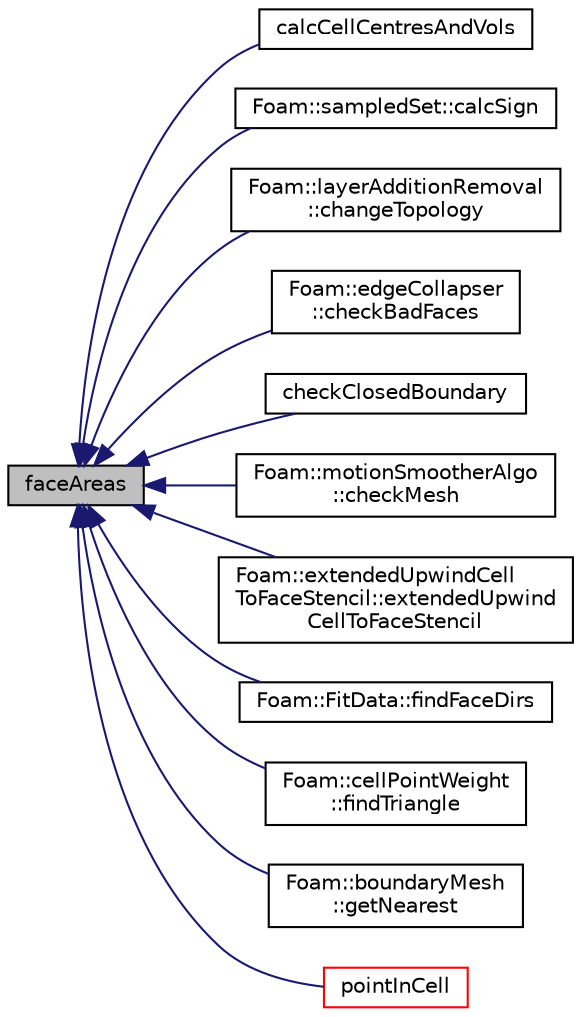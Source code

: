 digraph "faceAreas"
{
  bgcolor="transparent";
  edge [fontname="Helvetica",fontsize="10",labelfontname="Helvetica",labelfontsize="10"];
  node [fontname="Helvetica",fontsize="10",shape=record];
  rankdir="LR";
  Node1 [label="faceAreas",height=0.2,width=0.4,color="black", fillcolor="grey75", style="filled", fontcolor="black"];
  Node1 -> Node2 [dir="back",color="midnightblue",fontsize="10",style="solid",fontname="Helvetica"];
  Node2 [label="calcCellCentresAndVols",height=0.2,width=0.4,color="black",URL="$a01956.html#a89729710e3c8283ad5d8b964f8fa3b72",tooltip="Calculate cell centres and volumes. "];
  Node1 -> Node3 [dir="back",color="midnightblue",fontsize="10",style="solid",fontname="Helvetica"];
  Node3 [label="Foam::sampledSet::calcSign",height=0.2,width=0.4,color="black",URL="$a02217.html#a3e5c020929382da5ea264321516c8813",tooltip="Calculates inproduct of face normal and vector sample-face centre. "];
  Node1 -> Node4 [dir="back",color="midnightblue",fontsize="10",style="solid",fontname="Helvetica"];
  Node4 [label="Foam::layerAdditionRemoval\l::changeTopology",height=0.2,width=0.4,color="black",URL="$a01266.html#a068d5efab18f428fe0fd6c1e962420a2",tooltip="Check for topology change. "];
  Node1 -> Node5 [dir="back",color="midnightblue",fontsize="10",style="solid",fontname="Helvetica"];
  Node5 [label="Foam::edgeCollapser\l::checkBadFaces",height=0.2,width=0.4,color="black",URL="$a00607.html#ac8799ef831797562ced3caff8ced610c",tooltip="Calls motionSmoother::checkMesh and returns a set of bad faces. "];
  Node1 -> Node6 [dir="back",color="midnightblue",fontsize="10",style="solid",fontname="Helvetica"];
  Node6 [label="checkClosedBoundary",height=0.2,width=0.4,color="black",URL="$a01956.html#ab9a4a904993b10152f93d036a920d20c",tooltip="Check boundary for closedness. "];
  Node1 -> Node7 [dir="back",color="midnightblue",fontsize="10",style="solid",fontname="Helvetica"];
  Node7 [label="Foam::motionSmootherAlgo\l::checkMesh",height=0.2,width=0.4,color="black",URL="$a01521.html#a078476cf74c48ec612d310bebc06f0f0",tooltip="Check (subset of mesh including baffles) with mesh settings. "];
  Node1 -> Node8 [dir="back",color="midnightblue",fontsize="10",style="solid",fontname="Helvetica"];
  Node8 [label="Foam::extendedUpwindCell\lToFaceStencil::extendedUpwind\lCellToFaceStencil",height=0.2,width=0.4,color="black",URL="$a00699.html#ad67ed491462f15bb971c7700bfa99a5f",tooltip="Construct from mesh and uncompacted centred face stencil. "];
  Node1 -> Node9 [dir="back",color="midnightblue",fontsize="10",style="solid",fontname="Helvetica"];
  Node9 [label="Foam::FitData::findFaceDirs",height=0.2,width=0.4,color="black",URL="$a00807.html#afea6c3ae5bba0eddf3f321b3c56ecfba",tooltip="Find the normal direction (i) and j and k directions for face faci. "];
  Node1 -> Node10 [dir="back",color="midnightblue",fontsize="10",style="solid",fontname="Helvetica"];
  Node10 [label="Foam::cellPointWeight\l::findTriangle",height=0.2,width=0.4,color="black",URL="$a00220.html#a58a370be784ce48f88d340ab2ab15ac8"];
  Node1 -> Node11 [dir="back",color="midnightblue",fontsize="10",style="solid",fontname="Helvetica"];
  Node11 [label="Foam::boundaryMesh\l::getNearest",height=0.2,width=0.4,color="black",URL="$a00149.html#afc0c1d142df9fc42e5efffdf1f144d3a",tooltip="Get bMesh index of nearest face for every boundary face in. "];
  Node1 -> Node12 [dir="back",color="midnightblue",fontsize="10",style="solid",fontname="Helvetica"];
  Node12 [label="pointInCell",height=0.2,width=0.4,color="red",URL="$a01956.html#ad869dc4da77b7d215411ce4adecca9e5",tooltip="Return true if the point is in the cell. "];
}

